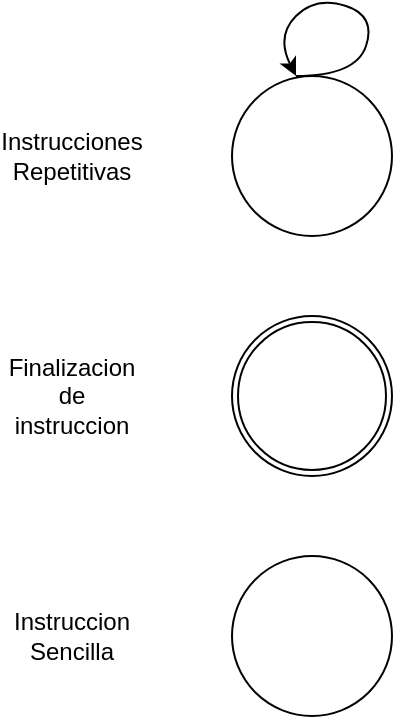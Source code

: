 <mxfile version="14.8.4" type="device"><diagram id="7ZhTe1qPx1Q2HJiTbWeY" name="Page-1"><mxGraphModel dx="1422" dy="794" grid="1" gridSize="10" guides="1" tooltips="1" connect="1" arrows="1" fold="1" page="1" pageScale="1" pageWidth="827" pageHeight="1169" math="0" shadow="0"><root><mxCell id="0"/><mxCell id="1" parent="0"/><mxCell id="AgzmVS8Iuf_yw-FiflRS-1" value="" style="ellipse;shape=doubleEllipse;margin=3;whiteSpace=wrap;html=1;align=center;" vertex="1" parent="1"><mxGeometry x="190" y="180" width="80" height="80" as="geometry"/></mxCell><mxCell id="AgzmVS8Iuf_yw-FiflRS-2" value="" style="ellipse;whiteSpace=wrap;html=1;aspect=fixed;" vertex="1" parent="1"><mxGeometry x="190" y="300" width="80" height="80" as="geometry"/></mxCell><mxCell id="AgzmVS8Iuf_yw-FiflRS-3" value="" style="ellipse;whiteSpace=wrap;html=1;aspect=fixed;" vertex="1" parent="1"><mxGeometry x="190" y="60" width="80" height="80" as="geometry"/></mxCell><mxCell id="AgzmVS8Iuf_yw-FiflRS-4" value="" style="curved=1;endArrow=classic;html=1;exitX=0.5;exitY=0;exitDx=0;exitDy=0;entryX=0.5;entryY=0;entryDx=0;entryDy=0;" edge="1" parent="1"><mxGeometry width="50" height="50" relative="1" as="geometry"><mxPoint x="222" y="60" as="sourcePoint"/><mxPoint x="222" y="60" as="targetPoint"/><Array as="points"><mxPoint x="252" y="60"/><mxPoint x="262" y="30"/><mxPoint x="232" y="20"/><mxPoint x="212" y="40"/></Array></mxGeometry></mxCell><mxCell id="AgzmVS8Iuf_yw-FiflRS-5" value="Instrucciones&lt;br&gt;Repetitivas" style="text;html=1;strokeColor=none;fillColor=none;align=center;verticalAlign=middle;whiteSpace=wrap;rounded=0;" vertex="1" parent="1"><mxGeometry x="90" y="90" width="40" height="20" as="geometry"/></mxCell><mxCell id="AgzmVS8Iuf_yw-FiflRS-6" value="Finalizacion&lt;br&gt;de instruccion&lt;br&gt;" style="text;html=1;strokeColor=none;fillColor=none;align=center;verticalAlign=middle;whiteSpace=wrap;rounded=0;" vertex="1" parent="1"><mxGeometry x="90" y="210" width="40" height="20" as="geometry"/></mxCell><mxCell id="AgzmVS8Iuf_yw-FiflRS-7" value="Instruccion&lt;br&gt;Sencilla" style="text;html=1;strokeColor=none;fillColor=none;align=center;verticalAlign=middle;whiteSpace=wrap;rounded=0;" vertex="1" parent="1"><mxGeometry x="90" y="330" width="40" height="20" as="geometry"/></mxCell></root></mxGraphModel></diagram></mxfile>